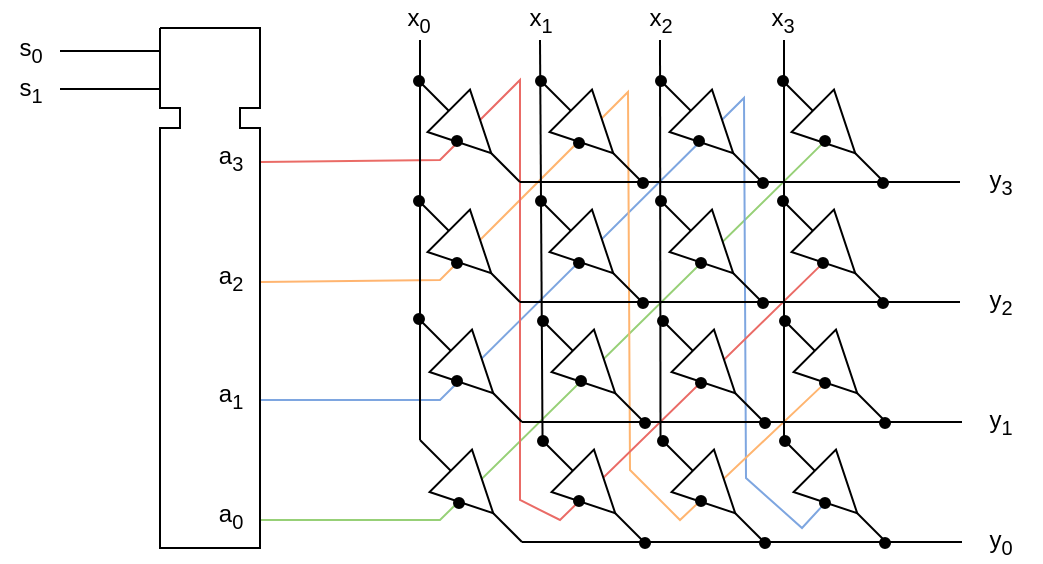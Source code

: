 <mxfile version="22.1.16" type="device">
  <diagram name="Page-1" id="UOvuBwQHvJrXgZ9ntxSo">
    <mxGraphModel dx="1098" dy="940" grid="1" gridSize="10" guides="1" tooltips="1" connect="1" arrows="1" fold="1" page="1" pageScale="1" pageWidth="700" pageHeight="290" math="0" shadow="0">
      <root>
        <mxCell id="0" />
        <mxCell id="1" parent="0" />
        <mxCell id="-KU_KeEN-nzoHM00rjck-72" value="" style="endArrow=none;html=1;rounded=0;entryX=0.5;entryY=1;entryDx=0;entryDy=0;strokeColor=#97D077;" edge="1" parent="1" target="-KU_KeEN-nzoHM00rjck-38">
          <mxGeometry width="50" height="50" relative="1" as="geometry">
            <mxPoint x="210" y="265" as="sourcePoint" />
            <mxPoint x="390" y="135" as="targetPoint" />
            <Array as="points">
              <mxPoint x="300" y="265" />
            </Array>
          </mxGeometry>
        </mxCell>
        <mxCell id="-KU_KeEN-nzoHM00rjck-71" value="" style="endArrow=none;html=1;rounded=0;entryX=0.5;entryY=1;entryDx=0;entryDy=0;strokeColor=#7EA6E0;" edge="1" parent="1" target="-KU_KeEN-nzoHM00rjck-47">
          <mxGeometry width="50" height="50" relative="1" as="geometry">
            <mxPoint x="210" y="205" as="sourcePoint" />
            <mxPoint x="480" y="265" as="targetPoint" />
            <Array as="points">
              <mxPoint x="300" y="205" />
              <mxPoint x="452" y="54" />
              <mxPoint x="453" y="244" />
              <mxPoint x="481" y="269" />
            </Array>
          </mxGeometry>
        </mxCell>
        <mxCell id="-KU_KeEN-nzoHM00rjck-70" value="" style="endArrow=none;html=1;rounded=0;entryX=0.5;entryY=1;entryDx=0;entryDy=0;strokeColor=#FFB570;" edge="1" parent="1" target="-KU_KeEN-nzoHM00rjck-44">
          <mxGeometry width="50" height="50" relative="1" as="geometry">
            <mxPoint x="210" y="146" as="sourcePoint" />
            <mxPoint x="400" y="255" as="targetPoint" />
            <Array as="points">
              <mxPoint x="300" y="145" />
              <mxPoint x="394" y="51" />
              <mxPoint x="395" y="240" />
              <mxPoint x="420" y="265" />
            </Array>
          </mxGeometry>
        </mxCell>
        <mxCell id="-KU_KeEN-nzoHM00rjck-69" value="" style="endArrow=none;html=1;rounded=0;entryX=0.5;entryY=1;entryDx=0;entryDy=0;strokeColor=#EA6B66;" edge="1" parent="1" target="-KU_KeEN-nzoHM00rjck-41">
          <mxGeometry width="50" height="50" relative="1" as="geometry">
            <mxPoint x="210" y="86" as="sourcePoint" />
            <mxPoint x="340" y="305" as="targetPoint" />
            <Array as="points">
              <mxPoint x="300" y="85" />
              <mxPoint x="340" y="45" />
              <mxPoint x="340" y="255" />
              <mxPoint x="360" y="265" />
            </Array>
          </mxGeometry>
        </mxCell>
        <mxCell id="-KU_KeEN-nzoHM00rjck-2" value="" style="endArrow=none;html=1;rounded=0;" edge="1" parent="1">
          <mxGeometry width="50" height="50" relative="1" as="geometry">
            <mxPoint x="290" y="46" as="sourcePoint" />
            <mxPoint x="340" y="96" as="targetPoint" />
          </mxGeometry>
        </mxCell>
        <mxCell id="-KU_KeEN-nzoHM00rjck-1" value="" style="triangle;whiteSpace=wrap;html=1;rotation=45;" vertex="1" parent="1">
          <mxGeometry x="300" y="56" width="30" height="30" as="geometry" />
        </mxCell>
        <mxCell id="-KU_KeEN-nzoHM00rjck-3" value="" style="ellipse;whiteSpace=wrap;html=1;aspect=fixed;fillColor=#000000;" vertex="1" parent="1">
          <mxGeometry x="287" y="43" width="5" height="5" as="geometry" />
        </mxCell>
        <mxCell id="-KU_KeEN-nzoHM00rjck-4" value="" style="endArrow=none;html=1;rounded=0;" edge="1" parent="1">
          <mxGeometry width="50" height="50" relative="1" as="geometry">
            <mxPoint x="290" y="106" as="sourcePoint" />
            <mxPoint x="340" y="156" as="targetPoint" />
          </mxGeometry>
        </mxCell>
        <mxCell id="-KU_KeEN-nzoHM00rjck-5" value="" style="triangle;whiteSpace=wrap;html=1;rotation=45;" vertex="1" parent="1">
          <mxGeometry x="300" y="116" width="30" height="30" as="geometry" />
        </mxCell>
        <mxCell id="-KU_KeEN-nzoHM00rjck-6" value="" style="ellipse;whiteSpace=wrap;html=1;aspect=fixed;fillColor=#000000;" vertex="1" parent="1">
          <mxGeometry x="287" y="103" width="5" height="5" as="geometry" />
        </mxCell>
        <mxCell id="-KU_KeEN-nzoHM00rjck-7" value="" style="endArrow=none;html=1;rounded=0;" edge="1" parent="1">
          <mxGeometry width="50" height="50" relative="1" as="geometry">
            <mxPoint x="291" y="166" as="sourcePoint" />
            <mxPoint x="341" y="216" as="targetPoint" />
          </mxGeometry>
        </mxCell>
        <mxCell id="-KU_KeEN-nzoHM00rjck-8" value="" style="triangle;whiteSpace=wrap;html=1;rotation=45;" vertex="1" parent="1">
          <mxGeometry x="301" y="176" width="30" height="30" as="geometry" />
        </mxCell>
        <mxCell id="-KU_KeEN-nzoHM00rjck-9" value="" style="ellipse;whiteSpace=wrap;html=1;aspect=fixed;fillColor=#000000;" vertex="1" parent="1">
          <mxGeometry x="287" y="162" width="5" height="5" as="geometry" />
        </mxCell>
        <mxCell id="-KU_KeEN-nzoHM00rjck-10" value="" style="endArrow=none;html=1;rounded=0;" edge="1" parent="1">
          <mxGeometry width="50" height="50" relative="1" as="geometry">
            <mxPoint x="290" y="225" as="sourcePoint" />
            <mxPoint x="341" y="276" as="targetPoint" />
          </mxGeometry>
        </mxCell>
        <mxCell id="-KU_KeEN-nzoHM00rjck-11" value="" style="triangle;whiteSpace=wrap;html=1;rotation=45;" vertex="1" parent="1">
          <mxGeometry x="301" y="236" width="30" height="30" as="geometry" />
        </mxCell>
        <mxCell id="-KU_KeEN-nzoHM00rjck-13" value="" style="endArrow=none;html=1;rounded=0;" edge="1" parent="1">
          <mxGeometry width="50" height="50" relative="1" as="geometry">
            <mxPoint x="351" y="46" as="sourcePoint" />
            <mxPoint x="401" y="96" as="targetPoint" />
          </mxGeometry>
        </mxCell>
        <mxCell id="-KU_KeEN-nzoHM00rjck-14" value="" style="triangle;whiteSpace=wrap;html=1;rotation=45;" vertex="1" parent="1">
          <mxGeometry x="361" y="56" width="30" height="30" as="geometry" />
        </mxCell>
        <mxCell id="-KU_KeEN-nzoHM00rjck-15" value="" style="ellipse;whiteSpace=wrap;html=1;aspect=fixed;fillColor=#000000;" vertex="1" parent="1">
          <mxGeometry x="348" y="43" width="5" height="5" as="geometry" />
        </mxCell>
        <mxCell id="-KU_KeEN-nzoHM00rjck-16" value="" style="endArrow=none;html=1;rounded=0;" edge="1" parent="1">
          <mxGeometry width="50" height="50" relative="1" as="geometry">
            <mxPoint x="351" y="106" as="sourcePoint" />
            <mxPoint x="401" y="156" as="targetPoint" />
          </mxGeometry>
        </mxCell>
        <mxCell id="-KU_KeEN-nzoHM00rjck-17" value="" style="triangle;whiteSpace=wrap;html=1;rotation=45;" vertex="1" parent="1">
          <mxGeometry x="361" y="116" width="30" height="30" as="geometry" />
        </mxCell>
        <mxCell id="-KU_KeEN-nzoHM00rjck-18" value="" style="ellipse;whiteSpace=wrap;html=1;aspect=fixed;fillColor=#000000;" vertex="1" parent="1">
          <mxGeometry x="348" y="103" width="5" height="5" as="geometry" />
        </mxCell>
        <mxCell id="-KU_KeEN-nzoHM00rjck-19" value="" style="endArrow=none;html=1;rounded=0;" edge="1" parent="1">
          <mxGeometry width="50" height="50" relative="1" as="geometry">
            <mxPoint x="352" y="166" as="sourcePoint" />
            <mxPoint x="402" y="216" as="targetPoint" />
          </mxGeometry>
        </mxCell>
        <mxCell id="-KU_KeEN-nzoHM00rjck-20" value="" style="triangle;whiteSpace=wrap;html=1;rotation=45;" vertex="1" parent="1">
          <mxGeometry x="362" y="176" width="30" height="30" as="geometry" />
        </mxCell>
        <mxCell id="-KU_KeEN-nzoHM00rjck-21" value="" style="ellipse;whiteSpace=wrap;html=1;aspect=fixed;fillColor=#000000;" vertex="1" parent="1">
          <mxGeometry x="349" y="163" width="5" height="5" as="geometry" />
        </mxCell>
        <mxCell id="-KU_KeEN-nzoHM00rjck-22" value="" style="endArrow=none;html=1;rounded=0;" edge="1" parent="1">
          <mxGeometry width="50" height="50" relative="1" as="geometry">
            <mxPoint x="352" y="226" as="sourcePoint" />
            <mxPoint x="402" y="276" as="targetPoint" />
          </mxGeometry>
        </mxCell>
        <mxCell id="-KU_KeEN-nzoHM00rjck-23" value="" style="triangle;whiteSpace=wrap;html=1;rotation=45;" vertex="1" parent="1">
          <mxGeometry x="362" y="236" width="30" height="30" as="geometry" />
        </mxCell>
        <mxCell id="-KU_KeEN-nzoHM00rjck-24" value="" style="ellipse;whiteSpace=wrap;html=1;aspect=fixed;fillColor=#000000;" vertex="1" parent="1">
          <mxGeometry x="349" y="223" width="5" height="5" as="geometry" />
        </mxCell>
        <mxCell id="-KU_KeEN-nzoHM00rjck-25" value="" style="endArrow=none;html=1;rounded=0;" edge="1" parent="1">
          <mxGeometry width="50" height="50" relative="1" as="geometry">
            <mxPoint x="411" y="46" as="sourcePoint" />
            <mxPoint x="461" y="96" as="targetPoint" />
          </mxGeometry>
        </mxCell>
        <mxCell id="-KU_KeEN-nzoHM00rjck-26" value="" style="triangle;whiteSpace=wrap;html=1;rotation=45;" vertex="1" parent="1">
          <mxGeometry x="421" y="56" width="30" height="30" as="geometry" />
        </mxCell>
        <mxCell id="-KU_KeEN-nzoHM00rjck-27" value="" style="ellipse;whiteSpace=wrap;html=1;aspect=fixed;fillColor=#000000;" vertex="1" parent="1">
          <mxGeometry x="408" y="43" width="5" height="5" as="geometry" />
        </mxCell>
        <mxCell id="-KU_KeEN-nzoHM00rjck-28" value="" style="endArrow=none;html=1;rounded=0;" edge="1" parent="1">
          <mxGeometry width="50" height="50" relative="1" as="geometry">
            <mxPoint x="411" y="106" as="sourcePoint" />
            <mxPoint x="461" y="156" as="targetPoint" />
          </mxGeometry>
        </mxCell>
        <mxCell id="-KU_KeEN-nzoHM00rjck-29" value="" style="triangle;whiteSpace=wrap;html=1;rotation=45;" vertex="1" parent="1">
          <mxGeometry x="421" y="116" width="30" height="30" as="geometry" />
        </mxCell>
        <mxCell id="-KU_KeEN-nzoHM00rjck-30" value="" style="ellipse;whiteSpace=wrap;html=1;aspect=fixed;fillColor=#000000;" vertex="1" parent="1">
          <mxGeometry x="408" y="103" width="5" height="5" as="geometry" />
        </mxCell>
        <mxCell id="-KU_KeEN-nzoHM00rjck-31" value="" style="endArrow=none;html=1;rounded=0;" edge="1" parent="1">
          <mxGeometry width="50" height="50" relative="1" as="geometry">
            <mxPoint x="412" y="166" as="sourcePoint" />
            <mxPoint x="462" y="216" as="targetPoint" />
          </mxGeometry>
        </mxCell>
        <mxCell id="-KU_KeEN-nzoHM00rjck-32" value="" style="triangle;whiteSpace=wrap;html=1;rotation=45;" vertex="1" parent="1">
          <mxGeometry x="422" y="176" width="30" height="30" as="geometry" />
        </mxCell>
        <mxCell id="-KU_KeEN-nzoHM00rjck-33" value="" style="ellipse;whiteSpace=wrap;html=1;aspect=fixed;fillColor=#000000;" vertex="1" parent="1">
          <mxGeometry x="409" y="163" width="5" height="5" as="geometry" />
        </mxCell>
        <mxCell id="-KU_KeEN-nzoHM00rjck-34" value="" style="endArrow=none;html=1;rounded=0;" edge="1" parent="1">
          <mxGeometry width="50" height="50" relative="1" as="geometry">
            <mxPoint x="412" y="226" as="sourcePoint" />
            <mxPoint x="462" y="276" as="targetPoint" />
          </mxGeometry>
        </mxCell>
        <mxCell id="-KU_KeEN-nzoHM00rjck-35" value="" style="triangle;whiteSpace=wrap;html=1;rotation=45;" vertex="1" parent="1">
          <mxGeometry x="422" y="236" width="30" height="30" as="geometry" />
        </mxCell>
        <mxCell id="-KU_KeEN-nzoHM00rjck-36" value="" style="ellipse;whiteSpace=wrap;html=1;aspect=fixed;fillColor=#000000;" vertex="1" parent="1">
          <mxGeometry x="409" y="223" width="5" height="5" as="geometry" />
        </mxCell>
        <mxCell id="-KU_KeEN-nzoHM00rjck-37" value="" style="endArrow=none;html=1;rounded=0;" edge="1" parent="1">
          <mxGeometry width="50" height="50" relative="1" as="geometry">
            <mxPoint x="472" y="46" as="sourcePoint" />
            <mxPoint x="522" y="96" as="targetPoint" />
          </mxGeometry>
        </mxCell>
        <mxCell id="-KU_KeEN-nzoHM00rjck-38" value="" style="triangle;whiteSpace=wrap;html=1;rotation=45;" vertex="1" parent="1">
          <mxGeometry x="482" y="56" width="30" height="30" as="geometry" />
        </mxCell>
        <mxCell id="-KU_KeEN-nzoHM00rjck-39" value="" style="ellipse;whiteSpace=wrap;html=1;aspect=fixed;fillColor=#000000;" vertex="1" parent="1">
          <mxGeometry x="469" y="43" width="5" height="5" as="geometry" />
        </mxCell>
        <mxCell id="-KU_KeEN-nzoHM00rjck-40" value="" style="endArrow=none;html=1;rounded=0;" edge="1" parent="1">
          <mxGeometry width="50" height="50" relative="1" as="geometry">
            <mxPoint x="472" y="106" as="sourcePoint" />
            <mxPoint x="522" y="156" as="targetPoint" />
          </mxGeometry>
        </mxCell>
        <mxCell id="-KU_KeEN-nzoHM00rjck-41" value="" style="triangle;whiteSpace=wrap;html=1;rotation=45;" vertex="1" parent="1">
          <mxGeometry x="482" y="116" width="30" height="30" as="geometry" />
        </mxCell>
        <mxCell id="-KU_KeEN-nzoHM00rjck-42" value="" style="ellipse;whiteSpace=wrap;html=1;aspect=fixed;fillColor=#000000;" vertex="1" parent="1">
          <mxGeometry x="469" y="103" width="5" height="5" as="geometry" />
        </mxCell>
        <mxCell id="-KU_KeEN-nzoHM00rjck-43" value="" style="endArrow=none;html=1;rounded=0;" edge="1" parent="1">
          <mxGeometry width="50" height="50" relative="1" as="geometry">
            <mxPoint x="473" y="166" as="sourcePoint" />
            <mxPoint x="523" y="216" as="targetPoint" />
          </mxGeometry>
        </mxCell>
        <mxCell id="-KU_KeEN-nzoHM00rjck-44" value="" style="triangle;whiteSpace=wrap;html=1;rotation=45;" vertex="1" parent="1">
          <mxGeometry x="483" y="176" width="30" height="30" as="geometry" />
        </mxCell>
        <mxCell id="-KU_KeEN-nzoHM00rjck-45" value="" style="ellipse;whiteSpace=wrap;html=1;aspect=fixed;fillColor=#000000;" vertex="1" parent="1">
          <mxGeometry x="470" y="163" width="5" height="5" as="geometry" />
        </mxCell>
        <mxCell id="-KU_KeEN-nzoHM00rjck-46" value="" style="endArrow=none;html=1;rounded=0;" edge="1" parent="1">
          <mxGeometry width="50" height="50" relative="1" as="geometry">
            <mxPoint x="473" y="226" as="sourcePoint" />
            <mxPoint x="523" y="276" as="targetPoint" />
          </mxGeometry>
        </mxCell>
        <mxCell id="-KU_KeEN-nzoHM00rjck-47" value="" style="triangle;whiteSpace=wrap;html=1;rotation=45;" vertex="1" parent="1">
          <mxGeometry x="483" y="236" width="30" height="30" as="geometry" />
        </mxCell>
        <mxCell id="-KU_KeEN-nzoHM00rjck-48" value="" style="ellipse;whiteSpace=wrap;html=1;aspect=fixed;fillColor=#000000;" vertex="1" parent="1">
          <mxGeometry x="470" y="223" width="5" height="5" as="geometry" />
        </mxCell>
        <mxCell id="-KU_KeEN-nzoHM00rjck-49" value="" style="endArrow=none;html=1;rounded=0;" edge="1" parent="1">
          <mxGeometry width="50" height="50" relative="1" as="geometry">
            <mxPoint x="340" y="96" as="sourcePoint" />
            <mxPoint x="560" y="96" as="targetPoint" />
          </mxGeometry>
        </mxCell>
        <mxCell id="-KU_KeEN-nzoHM00rjck-50" value="" style="endArrow=none;html=1;rounded=0;" edge="1" parent="1">
          <mxGeometry width="50" height="50" relative="1" as="geometry">
            <mxPoint x="340" y="156" as="sourcePoint" />
            <mxPoint x="560" y="156" as="targetPoint" />
          </mxGeometry>
        </mxCell>
        <mxCell id="-KU_KeEN-nzoHM00rjck-51" value="" style="endArrow=none;html=1;rounded=0;" edge="1" parent="1">
          <mxGeometry width="50" height="50" relative="1" as="geometry">
            <mxPoint x="341" y="216" as="sourcePoint" />
            <mxPoint x="561" y="216" as="targetPoint" />
          </mxGeometry>
        </mxCell>
        <mxCell id="-KU_KeEN-nzoHM00rjck-52" value="" style="endArrow=none;html=1;rounded=0;" edge="1" parent="1">
          <mxGeometry width="50" height="50" relative="1" as="geometry">
            <mxPoint x="341" y="276" as="sourcePoint" />
            <mxPoint x="561" y="276" as="targetPoint" />
          </mxGeometry>
        </mxCell>
        <mxCell id="-KU_KeEN-nzoHM00rjck-53" value="" style="endArrow=none;html=1;rounded=0;" edge="1" parent="1">
          <mxGeometry width="50" height="50" relative="1" as="geometry">
            <mxPoint x="290" y="225" as="sourcePoint" />
            <mxPoint x="290" y="25" as="targetPoint" />
          </mxGeometry>
        </mxCell>
        <mxCell id="-KU_KeEN-nzoHM00rjck-54" value="" style="endArrow=none;html=1;rounded=0;" edge="1" parent="1">
          <mxGeometry width="50" height="50" relative="1" as="geometry">
            <mxPoint x="351.26" y="223" as="sourcePoint" />
            <mxPoint x="350" y="25" as="targetPoint" />
          </mxGeometry>
        </mxCell>
        <mxCell id="-KU_KeEN-nzoHM00rjck-55" value="" style="endArrow=none;html=1;rounded=0;" edge="1" parent="1">
          <mxGeometry width="50" height="50" relative="1" as="geometry">
            <mxPoint x="410.26" y="226" as="sourcePoint" />
            <mxPoint x="410" y="25" as="targetPoint" />
          </mxGeometry>
        </mxCell>
        <mxCell id="-KU_KeEN-nzoHM00rjck-56" value="" style="endArrow=none;html=1;rounded=0;exitX=0;exitY=0.5;exitDx=0;exitDy=0;" edge="1" parent="1">
          <mxGeometry width="50" height="50" relative="1" as="geometry">
            <mxPoint x="472" y="225.5" as="sourcePoint" />
            <mxPoint x="472" y="25" as="targetPoint" />
          </mxGeometry>
        </mxCell>
        <mxCell id="-KU_KeEN-nzoHM00rjck-57" value="" style="ellipse;whiteSpace=wrap;html=1;aspect=fixed;fillColor=#000000;" vertex="1" parent="1">
          <mxGeometry x="399" y="94" width="5" height="5" as="geometry" />
        </mxCell>
        <mxCell id="-KU_KeEN-nzoHM00rjck-58" value="" style="ellipse;whiteSpace=wrap;html=1;aspect=fixed;fillColor=#000000;" vertex="1" parent="1">
          <mxGeometry x="459" y="94" width="5" height="5" as="geometry" />
        </mxCell>
        <mxCell id="-KU_KeEN-nzoHM00rjck-59" value="" style="ellipse;whiteSpace=wrap;html=1;aspect=fixed;fillColor=#000000;" vertex="1" parent="1">
          <mxGeometry x="519" y="94" width="5" height="5" as="geometry" />
        </mxCell>
        <mxCell id="-KU_KeEN-nzoHM00rjck-60" value="" style="ellipse;whiteSpace=wrap;html=1;aspect=fixed;fillColor=#000000;" vertex="1" parent="1">
          <mxGeometry x="399" y="154" width="5" height="5" as="geometry" />
        </mxCell>
        <mxCell id="-KU_KeEN-nzoHM00rjck-61" value="" style="ellipse;whiteSpace=wrap;html=1;aspect=fixed;fillColor=#000000;" vertex="1" parent="1">
          <mxGeometry x="459" y="154" width="5" height="5" as="geometry" />
        </mxCell>
        <mxCell id="-KU_KeEN-nzoHM00rjck-62" value="" style="ellipse;whiteSpace=wrap;html=1;aspect=fixed;fillColor=#000000;" vertex="1" parent="1">
          <mxGeometry x="519" y="154" width="5" height="5" as="geometry" />
        </mxCell>
        <mxCell id="-KU_KeEN-nzoHM00rjck-63" value="" style="ellipse;whiteSpace=wrap;html=1;aspect=fixed;fillColor=#000000;" vertex="1" parent="1">
          <mxGeometry x="400" y="214" width="5" height="5" as="geometry" />
        </mxCell>
        <mxCell id="-KU_KeEN-nzoHM00rjck-64" value="" style="ellipse;whiteSpace=wrap;html=1;aspect=fixed;fillColor=#000000;" vertex="1" parent="1">
          <mxGeometry x="460" y="214" width="5" height="5" as="geometry" />
        </mxCell>
        <mxCell id="-KU_KeEN-nzoHM00rjck-65" value="" style="ellipse;whiteSpace=wrap;html=1;aspect=fixed;fillColor=#000000;" vertex="1" parent="1">
          <mxGeometry x="520" y="214" width="5" height="5" as="geometry" />
        </mxCell>
        <mxCell id="-KU_KeEN-nzoHM00rjck-66" value="" style="ellipse;whiteSpace=wrap;html=1;aspect=fixed;fillColor=#000000;" vertex="1" parent="1">
          <mxGeometry x="400" y="274" width="5" height="5" as="geometry" />
        </mxCell>
        <mxCell id="-KU_KeEN-nzoHM00rjck-67" value="" style="ellipse;whiteSpace=wrap;html=1;aspect=fixed;fillColor=#000000;" vertex="1" parent="1">
          <mxGeometry x="460" y="274" width="5" height="5" as="geometry" />
        </mxCell>
        <mxCell id="-KU_KeEN-nzoHM00rjck-68" value="" style="ellipse;whiteSpace=wrap;html=1;aspect=fixed;fillColor=#000000;" vertex="1" parent="1">
          <mxGeometry x="520" y="274" width="5" height="5" as="geometry" />
        </mxCell>
        <mxCell id="-KU_KeEN-nzoHM00rjck-73" value="" style="ellipse;whiteSpace=wrap;html=1;aspect=fixed;fillColor=#000000;" vertex="1" parent="1">
          <mxGeometry x="306" y="73" width="5" height="5" as="geometry" />
        </mxCell>
        <mxCell id="-KU_KeEN-nzoHM00rjck-74" value="" style="ellipse;whiteSpace=wrap;html=1;aspect=fixed;fillColor=#000000;" vertex="1" parent="1">
          <mxGeometry x="367" y="253" width="5" height="5" as="geometry" />
        </mxCell>
        <mxCell id="-KU_KeEN-nzoHM00rjck-75" value="" style="ellipse;whiteSpace=wrap;html=1;aspect=fixed;fillColor=#000000;" vertex="1" parent="1">
          <mxGeometry x="428" y="194" width="5" height="5" as="geometry" />
        </mxCell>
        <mxCell id="-KU_KeEN-nzoHM00rjck-76" value="" style="ellipse;whiteSpace=wrap;html=1;aspect=fixed;fillColor=#000000;" vertex="1" parent="1">
          <mxGeometry x="489" y="134" width="5" height="5" as="geometry" />
        </mxCell>
        <mxCell id="-KU_KeEN-nzoHM00rjck-77" value="" style="ellipse;whiteSpace=wrap;html=1;aspect=fixed;fillColor=#000000;" vertex="1" parent="1">
          <mxGeometry x="490" y="254" width="5" height="5" as="geometry" />
        </mxCell>
        <mxCell id="-KU_KeEN-nzoHM00rjck-78" value="" style="ellipse;whiteSpace=wrap;html=1;aspect=fixed;fillColor=#000000;" vertex="1" parent="1">
          <mxGeometry x="428" y="253" width="5" height="5" as="geometry" />
        </mxCell>
        <mxCell id="-KU_KeEN-nzoHM00rjck-79" value="" style="ellipse;whiteSpace=wrap;html=1;aspect=fixed;fillColor=#000000;" vertex="1" parent="1">
          <mxGeometry x="307" y="254" width="5" height="5" as="geometry" />
        </mxCell>
        <mxCell id="-KU_KeEN-nzoHM00rjck-80" value="" style="ellipse;whiteSpace=wrap;html=1;aspect=fixed;fillColor=#000000;" vertex="1" parent="1">
          <mxGeometry x="490" y="194" width="5" height="5" as="geometry" />
        </mxCell>
        <mxCell id="-KU_KeEN-nzoHM00rjck-81" value="" style="ellipse;whiteSpace=wrap;html=1;aspect=fixed;fillColor=#000000;" vertex="1" parent="1">
          <mxGeometry x="368" y="193" width="5" height="5" as="geometry" />
        </mxCell>
        <mxCell id="-KU_KeEN-nzoHM00rjck-82" value="" style="ellipse;whiteSpace=wrap;html=1;aspect=fixed;fillColor=#000000;" vertex="1" parent="1">
          <mxGeometry x="428" y="134" width="5" height="5" as="geometry" />
        </mxCell>
        <mxCell id="-KU_KeEN-nzoHM00rjck-83" value="" style="ellipse;whiteSpace=wrap;html=1;aspect=fixed;fillColor=#000000;" vertex="1" parent="1">
          <mxGeometry x="490" y="73" width="5" height="5" as="geometry" />
        </mxCell>
        <mxCell id="-KU_KeEN-nzoHM00rjck-84" value="" style="ellipse;whiteSpace=wrap;html=1;aspect=fixed;fillColor=#000000;" vertex="1" parent="1">
          <mxGeometry x="427" y="73" width="5" height="5" as="geometry" />
        </mxCell>
        <mxCell id="-KU_KeEN-nzoHM00rjck-85" value="" style="ellipse;whiteSpace=wrap;html=1;aspect=fixed;fillColor=#000000;" vertex="1" parent="1">
          <mxGeometry x="367" y="134" width="5" height="5" as="geometry" />
        </mxCell>
        <mxCell id="-KU_KeEN-nzoHM00rjck-86" value="" style="ellipse;whiteSpace=wrap;html=1;aspect=fixed;fillColor=#000000;" vertex="1" parent="1">
          <mxGeometry x="306" y="193" width="5" height="5" as="geometry" />
        </mxCell>
        <mxCell id="-KU_KeEN-nzoHM00rjck-87" value="" style="ellipse;whiteSpace=wrap;html=1;aspect=fixed;fillColor=#000000;" vertex="1" parent="1">
          <mxGeometry x="306" y="134" width="5" height="5" as="geometry" />
        </mxCell>
        <mxCell id="-KU_KeEN-nzoHM00rjck-88" value="" style="ellipse;whiteSpace=wrap;html=1;aspect=fixed;fillColor=#000000;" vertex="1" parent="1">
          <mxGeometry x="367" y="74" width="5" height="5" as="geometry" />
        </mxCell>
        <mxCell id="-KU_KeEN-nzoHM00rjck-89" value="x&lt;sub&gt;0&lt;/sub&gt;" style="text;strokeColor=none;align=center;fillColor=none;html=1;verticalAlign=middle;whiteSpace=wrap;rounded=0;" vertex="1" parent="1">
          <mxGeometry x="269.25" y="5" width="40.5" height="20" as="geometry" />
        </mxCell>
        <mxCell id="-KU_KeEN-nzoHM00rjck-90" value="x&lt;sub&gt;1&lt;/sub&gt;" style="text;strokeColor=none;align=center;fillColor=none;html=1;verticalAlign=middle;whiteSpace=wrap;rounded=0;" vertex="1" parent="1">
          <mxGeometry x="330.25" y="5" width="40.5" height="20" as="geometry" />
        </mxCell>
        <mxCell id="-KU_KeEN-nzoHM00rjck-91" value="x&lt;sub&gt;2&lt;/sub&gt;" style="text;strokeColor=none;align=center;fillColor=none;html=1;verticalAlign=middle;whiteSpace=wrap;rounded=0;" vertex="1" parent="1">
          <mxGeometry x="390.25" y="5" width="40.5" height="20" as="geometry" />
        </mxCell>
        <mxCell id="-KU_KeEN-nzoHM00rjck-92" value="x&lt;sub&gt;3&lt;/sub&gt;" style="text;strokeColor=none;align=center;fillColor=none;html=1;verticalAlign=middle;whiteSpace=wrap;rounded=0;" vertex="1" parent="1">
          <mxGeometry x="451" y="5" width="40.5" height="20" as="geometry" />
        </mxCell>
        <mxCell id="-KU_KeEN-nzoHM00rjck-93" value="y&lt;sub&gt;3&lt;/sub&gt;" style="text;strokeColor=none;align=center;fillColor=none;html=1;verticalAlign=middle;whiteSpace=wrap;rounded=0;" vertex="1" parent="1">
          <mxGeometry x="560" y="86" width="40.5" height="20" as="geometry" />
        </mxCell>
        <mxCell id="-KU_KeEN-nzoHM00rjck-94" value="y&lt;sub&gt;2&lt;/sub&gt;" style="text;strokeColor=none;align=center;fillColor=none;html=1;verticalAlign=middle;whiteSpace=wrap;rounded=0;" vertex="1" parent="1">
          <mxGeometry x="560" y="146" width="40.5" height="20" as="geometry" />
        </mxCell>
        <mxCell id="-KU_KeEN-nzoHM00rjck-95" value="y&lt;sub&gt;1&lt;/sub&gt;" style="text;strokeColor=none;align=center;fillColor=none;html=1;verticalAlign=middle;whiteSpace=wrap;rounded=0;" vertex="1" parent="1">
          <mxGeometry x="560" y="206" width="40.5" height="20" as="geometry" />
        </mxCell>
        <mxCell id="-KU_KeEN-nzoHM00rjck-96" value="y&lt;sub&gt;0&lt;/sub&gt;" style="text;strokeColor=none;align=center;fillColor=none;html=1;verticalAlign=middle;whiteSpace=wrap;rounded=0;" vertex="1" parent="1">
          <mxGeometry x="560" y="266" width="40.5" height="20" as="geometry" />
        </mxCell>
        <mxCell id="-KU_KeEN-nzoHM00rjck-98" value="" style="endArrow=none;html=1;rounded=0;" edge="1" parent="1">
          <mxGeometry width="50" height="50" relative="1" as="geometry">
            <mxPoint x="110" y="30.5" as="sourcePoint" />
            <mxPoint x="160" y="30.5" as="targetPoint" />
          </mxGeometry>
        </mxCell>
        <mxCell id="-KU_KeEN-nzoHM00rjck-99" value="" style="endArrow=none;html=1;rounded=0;" edge="1" parent="1">
          <mxGeometry width="50" height="50" relative="1" as="geometry">
            <mxPoint x="110" y="49.5" as="sourcePoint" />
            <mxPoint x="160" y="49.5" as="targetPoint" />
          </mxGeometry>
        </mxCell>
        <mxCell id="-KU_KeEN-nzoHM00rjck-100" value="s&lt;sub&gt;0&lt;/sub&gt;" style="text;strokeColor=none;align=center;fillColor=none;html=1;verticalAlign=middle;whiteSpace=wrap;rounded=0;" vertex="1" parent="1">
          <mxGeometry x="80" y="19.5" width="30.5" height="20" as="geometry" />
        </mxCell>
        <mxCell id="-KU_KeEN-nzoHM00rjck-101" value="s&lt;sub&gt;1&lt;/sub&gt;" style="text;strokeColor=none;align=center;fillColor=none;html=1;verticalAlign=middle;whiteSpace=wrap;rounded=0;" vertex="1" parent="1">
          <mxGeometry x="80" y="39.5" width="30.5" height="20" as="geometry" />
        </mxCell>
        <mxCell id="-KU_KeEN-nzoHM00rjck-102" value="" style="endArrow=none;html=1;rounded=0;" edge="1" parent="1">
          <mxGeometry width="50" height="50" relative="1" as="geometry">
            <mxPoint x="160" y="19" as="sourcePoint" />
            <mxPoint x="160" y="19" as="targetPoint" />
            <Array as="points">
              <mxPoint x="210" y="19" />
              <mxPoint x="210" y="59" />
              <mxPoint x="200" y="59" />
              <mxPoint x="200" y="69" />
              <mxPoint x="210" y="69" />
              <mxPoint x="210" y="279" />
              <mxPoint x="160" y="279" />
              <mxPoint x="160" y="69" />
              <mxPoint x="170" y="69" />
              <mxPoint x="170" y="59" />
              <mxPoint x="160" y="59" />
            </Array>
          </mxGeometry>
        </mxCell>
        <mxCell id="-KU_KeEN-nzoHM00rjck-103" value="a&lt;sub&gt;3&lt;/sub&gt;" style="text;strokeColor=none;align=center;fillColor=none;html=1;verticalAlign=middle;whiteSpace=wrap;rounded=0;" vertex="1" parent="1">
          <mxGeometry x="180" y="74" width="30.5" height="20" as="geometry" />
        </mxCell>
        <mxCell id="-KU_KeEN-nzoHM00rjck-104" value="a&lt;sub&gt;2&lt;/sub&gt;" style="text;strokeColor=none;align=center;fillColor=none;html=1;verticalAlign=middle;whiteSpace=wrap;rounded=0;" vertex="1" parent="1">
          <mxGeometry x="180" y="134" width="30.5" height="20" as="geometry" />
        </mxCell>
        <mxCell id="-KU_KeEN-nzoHM00rjck-105" value="a&lt;sub&gt;1&lt;/sub&gt;" style="text;strokeColor=none;align=center;fillColor=none;html=1;verticalAlign=middle;whiteSpace=wrap;rounded=0;" vertex="1" parent="1">
          <mxGeometry x="180" y="193" width="30.5" height="20" as="geometry" />
        </mxCell>
        <mxCell id="-KU_KeEN-nzoHM00rjck-106" value="a&lt;sub&gt;0&lt;/sub&gt;" style="text;strokeColor=none;align=center;fillColor=none;html=1;verticalAlign=middle;whiteSpace=wrap;rounded=0;" vertex="1" parent="1">
          <mxGeometry x="180" y="253" width="30.5" height="20" as="geometry" />
        </mxCell>
      </root>
    </mxGraphModel>
  </diagram>
</mxfile>
